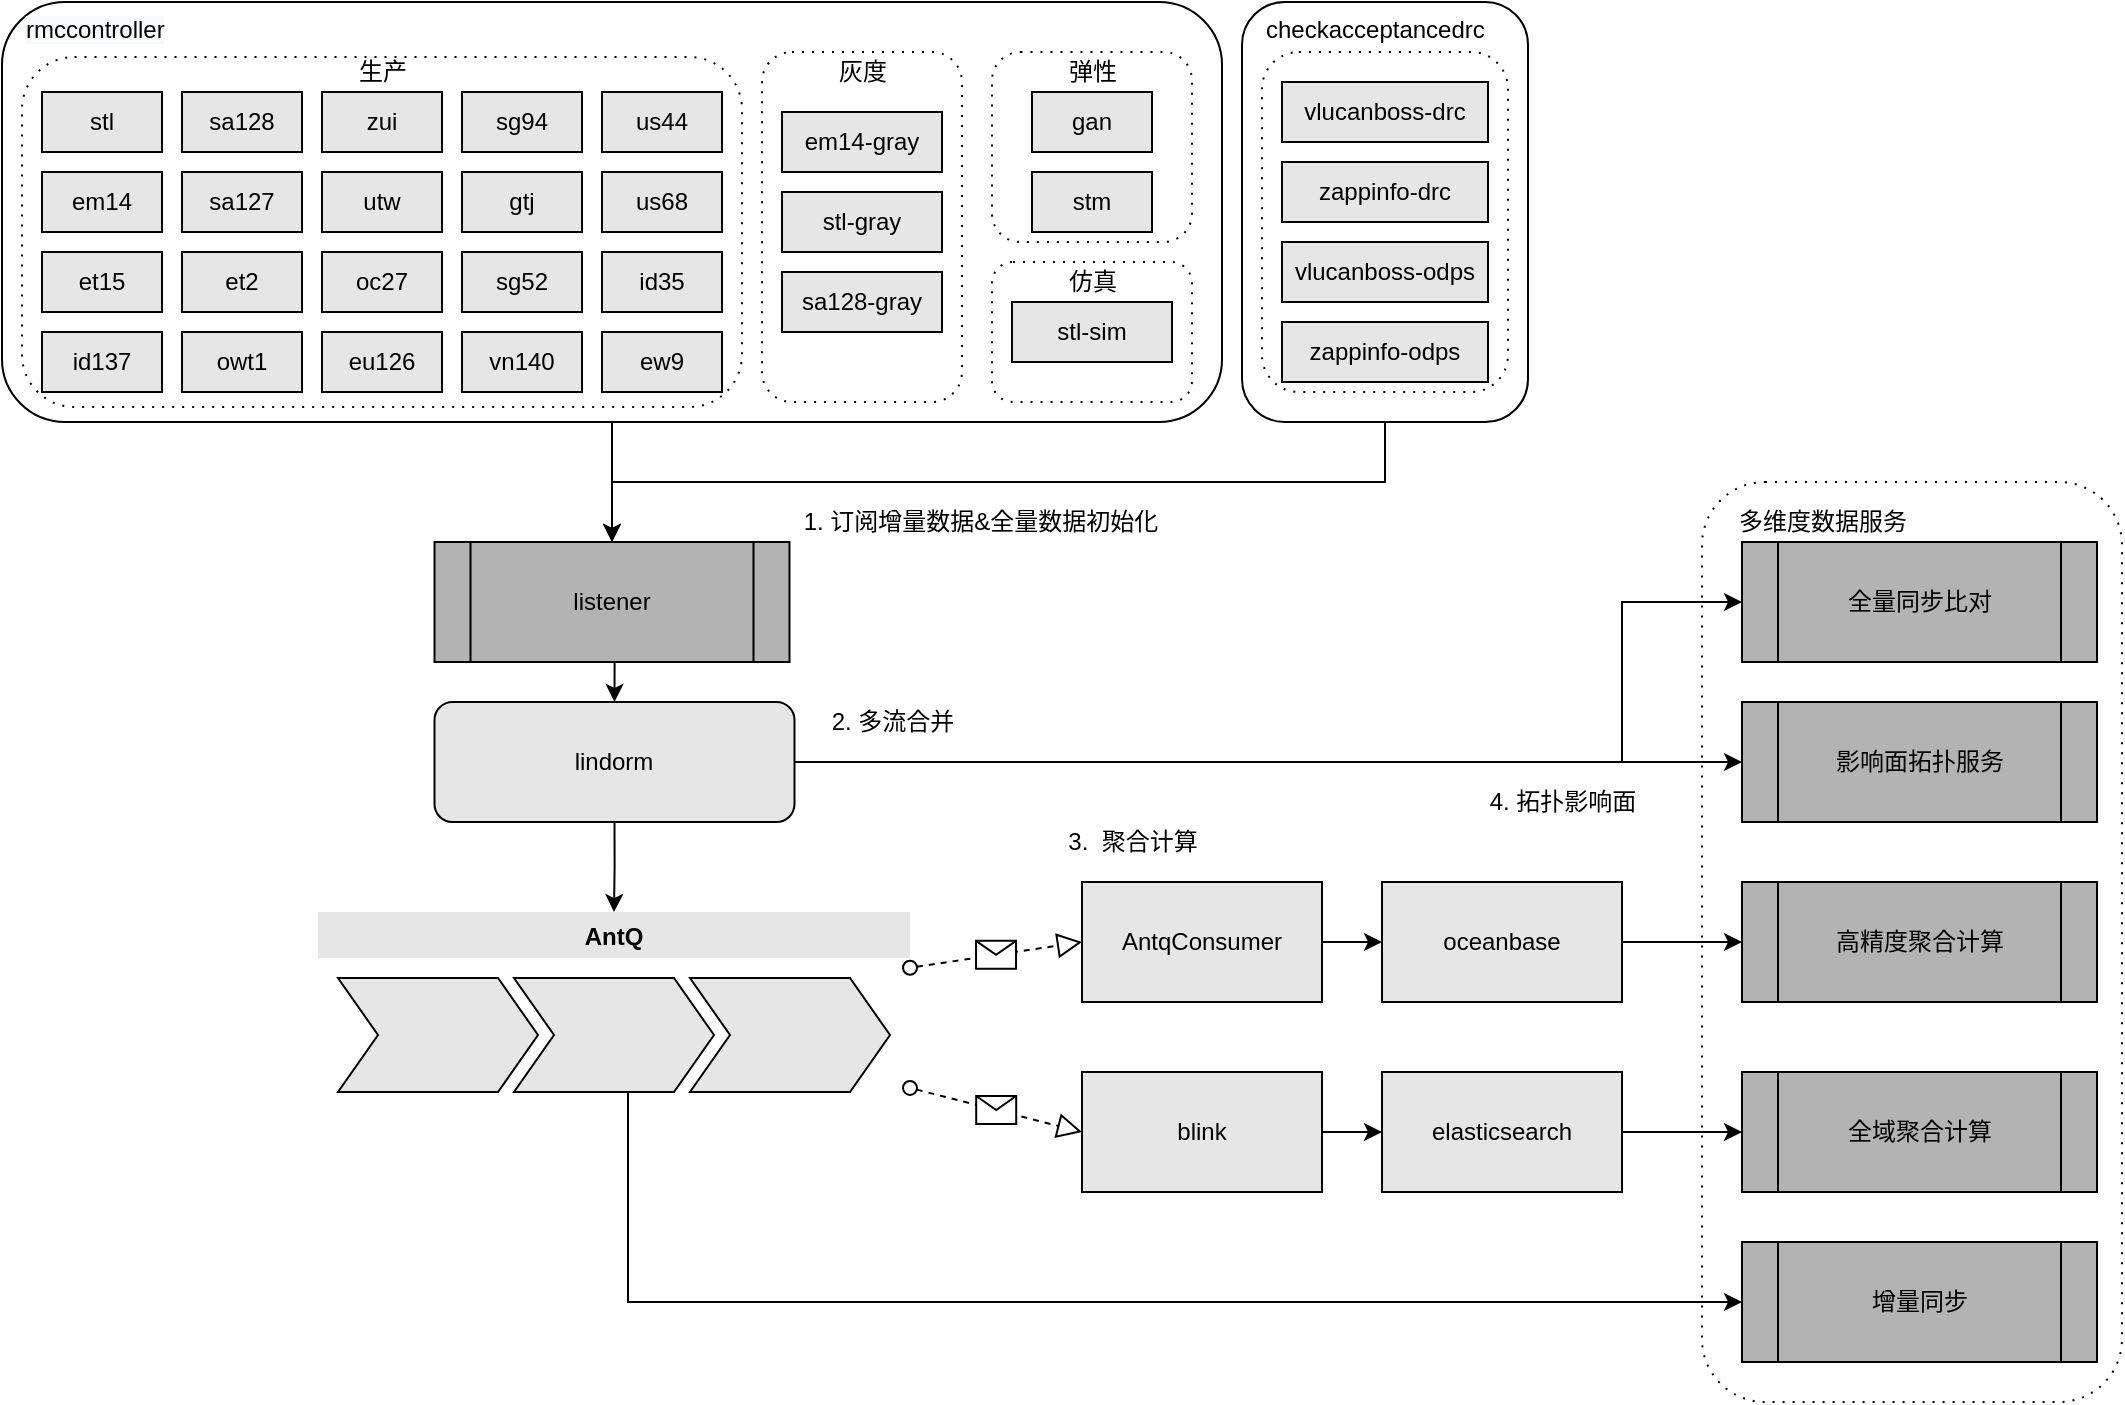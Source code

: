 <mxfile version="13.7.9" type="github">
  <diagram id="nsVZ0QjiAOskGajyH8Sn" name="Page-1">
    <mxGraphModel dx="2135" dy="1068" grid="1" gridSize="10" guides="1" tooltips="1" connect="1" arrows="1" fold="1" page="1" pageScale="1" pageWidth="827" pageHeight="1169" math="0" shadow="0">
      <root>
        <mxCell id="0" />
        <mxCell id="1" parent="0" />
        <mxCell id="PoibLMgNMMtjzj_5lVRd-1" value="" style="rounded=1;whiteSpace=wrap;html=1;" parent="1" vertex="1">
          <mxGeometry x="160" y="130" width="610" height="210" as="geometry" />
        </mxCell>
        <mxCell id="PoibLMgNMMtjzj_5lVRd-183" value="" style="shape=ext;rounded=1;html=1;whiteSpace=wrap;dashed=1;dashPattern=1 4;" parent="1" vertex="1">
          <mxGeometry x="170" y="157.5" width="360" height="175" as="geometry" />
        </mxCell>
        <mxCell id="PoibLMgNMMtjzj_5lVRd-179" style="edgeStyle=orthogonalEdgeStyle;rounded=0;orthogonalLoop=1;jettySize=auto;html=1;exitX=0.5;exitY=1;exitDx=0;exitDy=0;entryX=0.5;entryY=0;entryDx=0;entryDy=0;strokeColor=#000000;fillColor=#E6E6E6;" parent="1" source="PoibLMgNMMtjzj_5lVRd-1" target="PoibLMgNMMtjzj_5lVRd-172" edge="1">
          <mxGeometry relative="1" as="geometry" />
        </mxCell>
        <mxCell id="PoibLMgNMMtjzj_5lVRd-2" value="" style="shape=ext;rounded=1;html=1;whiteSpace=wrap;dashed=1;dashPattern=1 4;" parent="1" vertex="1">
          <mxGeometry x="655" y="260" width="100" height="70" as="geometry" />
        </mxCell>
        <mxCell id="PoibLMgNMMtjzj_5lVRd-3" value="" style="shape=ext;rounded=1;html=1;whiteSpace=wrap;dashed=1;dashPattern=1 4;" parent="1" vertex="1">
          <mxGeometry x="655" y="155" width="100" height="95" as="geometry" />
        </mxCell>
        <mxCell id="PoibLMgNMMtjzj_5lVRd-4" value="" style="shape=ext;rounded=1;html=1;whiteSpace=wrap;dashed=1;dashPattern=1 4;" parent="1" vertex="1">
          <mxGeometry x="540" y="155" width="100" height="175" as="geometry" />
        </mxCell>
        <mxCell id="PoibLMgNMMtjzj_5lVRd-5" value="" style="shape=ext;rounded=1;html=1;whiteSpace=wrap;dashed=1;dashPattern=1 4;" parent="1" vertex="1">
          <mxGeometry x="1010" y="370" width="210" height="460" as="geometry" />
        </mxCell>
        <mxCell id="PoibLMgNMMtjzj_5lVRd-6" value="gtj" style="rounded=0;whiteSpace=wrap;html=1;fillColor=#E6E6E6;" parent="1" vertex="1">
          <mxGeometry x="390" y="215" width="60" height="30" as="geometry" />
        </mxCell>
        <mxCell id="PoibLMgNMMtjzj_5lVRd-7" value="sa128" style="rounded=0;whiteSpace=wrap;html=1;fillColor=#E6E6E6;" parent="1" vertex="1">
          <mxGeometry x="250" y="175" width="60" height="30" as="geometry" />
        </mxCell>
        <mxCell id="PoibLMgNMMtjzj_5lVRd-8" value="ew9" style="rounded=0;whiteSpace=wrap;html=1;fillColor=#E6E6E6;" parent="1" vertex="1">
          <mxGeometry x="460" y="295" width="60" height="30" as="geometry" />
        </mxCell>
        <mxCell id="PoibLMgNMMtjzj_5lVRd-9" value="gan" style="rounded=0;whiteSpace=wrap;html=1;fillColor=#E6E6E6;" parent="1" vertex="1">
          <mxGeometry x="675" y="175" width="60" height="30" as="geometry" />
        </mxCell>
        <mxCell id="PoibLMgNMMtjzj_5lVRd-10" value="et2" style="rounded=0;whiteSpace=wrap;html=1;fillColor=#E6E6E6;" parent="1" vertex="1">
          <mxGeometry x="250" y="255" width="60" height="30" as="geometry" />
        </mxCell>
        <mxCell id="PoibLMgNMMtjzj_5lVRd-11" value="zui" style="rounded=0;whiteSpace=wrap;html=1;fillColor=#E6E6E6;" parent="1" vertex="1">
          <mxGeometry x="320" y="175" width="60" height="30" as="geometry" />
        </mxCell>
        <mxCell id="PoibLMgNMMtjzj_5lVRd-12" value="et15" style="rounded=0;whiteSpace=wrap;html=1;fillColor=#E6E6E6;" parent="1" vertex="1">
          <mxGeometry x="180" y="255" width="60" height="30" as="geometry" />
        </mxCell>
        <mxCell id="PoibLMgNMMtjzj_5lVRd-13" value="stl" style="rounded=0;whiteSpace=wrap;html=1;fillColor=#E6E6E6;" parent="1" vertex="1">
          <mxGeometry x="180" y="175" width="60" height="30" as="geometry" />
        </mxCell>
        <mxCell id="PoibLMgNMMtjzj_5lVRd-14" value="em14" style="rounded=0;whiteSpace=wrap;html=1;fillColor=#E6E6E6;" parent="1" vertex="1">
          <mxGeometry x="180" y="215" width="60" height="30" as="geometry" />
        </mxCell>
        <mxCell id="PoibLMgNMMtjzj_5lVRd-15" value="us68" style="rounded=0;whiteSpace=wrap;html=1;fillColor=#E6E6E6;" parent="1" vertex="1">
          <mxGeometry x="460" y="215" width="60" height="30" as="geometry" />
        </mxCell>
        <mxCell id="PoibLMgNMMtjzj_5lVRd-16" value="owt1" style="rounded=0;whiteSpace=wrap;html=1;fillColor=#E6E6E6;" parent="1" vertex="1">
          <mxGeometry x="250" y="295" width="60" height="30" as="geometry" />
        </mxCell>
        <mxCell id="PoibLMgNMMtjzj_5lVRd-17" value="id137" style="rounded=0;whiteSpace=wrap;html=1;fillColor=#E6E6E6;" parent="1" vertex="1">
          <mxGeometry x="180" y="295" width="60" height="30" as="geometry" />
        </mxCell>
        <mxCell id="PoibLMgNMMtjzj_5lVRd-18" value="id35" style="rounded=0;whiteSpace=wrap;html=1;fillColor=#E6E6E6;" parent="1" vertex="1">
          <mxGeometry x="460" y="255" width="60" height="30" as="geometry" />
        </mxCell>
        <mxCell id="PoibLMgNMMtjzj_5lVRd-19" value="oc27" style="rounded=0;whiteSpace=wrap;html=1;fillColor=#E6E6E6;" parent="1" vertex="1">
          <mxGeometry x="320" y="255" width="60" height="30" as="geometry" />
        </mxCell>
        <mxCell id="PoibLMgNMMtjzj_5lVRd-20" value="us44" style="rounded=0;whiteSpace=wrap;html=1;fillColor=#E6E6E6;" parent="1" vertex="1">
          <mxGeometry x="460" y="175" width="60" height="30" as="geometry" />
        </mxCell>
        <mxCell id="PoibLMgNMMtjzj_5lVRd-21" value="sg52" style="rounded=0;whiteSpace=wrap;html=1;fillColor=#E6E6E6;" parent="1" vertex="1">
          <mxGeometry x="390" y="255" width="60" height="30" as="geometry" />
        </mxCell>
        <mxCell id="PoibLMgNMMtjzj_5lVRd-22" value="vn140" style="rounded=0;whiteSpace=wrap;html=1;fillColor=#E6E6E6;" parent="1" vertex="1">
          <mxGeometry x="390" y="295" width="60" height="30" as="geometry" />
        </mxCell>
        <mxCell id="PoibLMgNMMtjzj_5lVRd-23" value="stm" style="rounded=0;whiteSpace=wrap;html=1;fillColor=#E6E6E6;" parent="1" vertex="1">
          <mxGeometry x="675" y="215" width="60" height="30" as="geometry" />
        </mxCell>
        <mxCell id="PoibLMgNMMtjzj_5lVRd-24" value="sa127" style="rounded=0;whiteSpace=wrap;html=1;fillColor=#E6E6E6;" parent="1" vertex="1">
          <mxGeometry x="250" y="215" width="60" height="30" as="geometry" />
        </mxCell>
        <mxCell id="PoibLMgNMMtjzj_5lVRd-25" value="sg94" style="rounded=0;whiteSpace=wrap;html=1;fillColor=#E6E6E6;" parent="1" vertex="1">
          <mxGeometry x="390" y="175" width="60" height="30" as="geometry" />
        </mxCell>
        <mxCell id="PoibLMgNMMtjzj_5lVRd-26" value="utw" style="rounded=0;whiteSpace=wrap;html=1;fillColor=#E6E6E6;" parent="1" vertex="1">
          <mxGeometry x="320" y="215" width="60" height="30" as="geometry" />
        </mxCell>
        <mxCell id="PoibLMgNMMtjzj_5lVRd-178" style="edgeStyle=orthogonalEdgeStyle;rounded=0;orthogonalLoop=1;jettySize=auto;html=1;exitX=1;exitY=0.5;exitDx=0;exitDy=0;entryX=0;entryY=0.5;entryDx=0;entryDy=0;strokeColor=#000000;fillColor=#E6E6E6;" parent="1" source="PoibLMgNMMtjzj_5lVRd-44" target="PoibLMgNMMtjzj_5lVRd-174" edge="1">
          <mxGeometry relative="1" as="geometry" />
        </mxCell>
        <mxCell id="PoibLMgNMMtjzj_5lVRd-44" value="oceanbase" style="whiteSpace=wrap;html=1;rounded=0;fillColor=#E6E6E6;" parent="1" vertex="1">
          <mxGeometry x="850" y="570" width="120" height="60" as="geometry" />
        </mxCell>
        <mxCell id="PoibLMgNMMtjzj_5lVRd-47" value="" style="edgeStyle=orthogonalEdgeStyle;rounded=0;orthogonalLoop=1;jettySize=auto;html=1;fillColor=#E6E6E6;" parent="1" source="PoibLMgNMMtjzj_5lVRd-48" target="PoibLMgNMMtjzj_5lVRd-50" edge="1">
          <mxGeometry relative="1" as="geometry" />
        </mxCell>
        <mxCell id="PoibLMgNMMtjzj_5lVRd-48" value="blink" style="whiteSpace=wrap;html=1;rounded=0;fillColor=#E6E6E6;" parent="1" vertex="1">
          <mxGeometry x="700" y="665" width="120" height="60" as="geometry" />
        </mxCell>
        <mxCell id="PoibLMgNMMtjzj_5lVRd-177" style="edgeStyle=orthogonalEdgeStyle;rounded=0;orthogonalLoop=1;jettySize=auto;html=1;exitX=1;exitY=0.5;exitDx=0;exitDy=0;entryX=0;entryY=0.5;entryDx=0;entryDy=0;strokeColor=#000000;fillColor=#E6E6E6;" parent="1" source="PoibLMgNMMtjzj_5lVRd-50" target="PoibLMgNMMtjzj_5lVRd-175" edge="1">
          <mxGeometry relative="1" as="geometry" />
        </mxCell>
        <mxCell id="PoibLMgNMMtjzj_5lVRd-50" value="elasticsearch" style="whiteSpace=wrap;html=1;rounded=0;fillColor=#E6E6E6;" parent="1" vertex="1">
          <mxGeometry x="850" y="665" width="120" height="60" as="geometry" />
        </mxCell>
        <mxCell id="PoibLMgNMMtjzj_5lVRd-115" style="edgeStyle=orthogonalEdgeStyle;rounded=0;orthogonalLoop=1;jettySize=auto;html=1;exitX=0.5;exitY=1;exitDx=0;exitDy=0;" parent="1" source="PoibLMgNMMtjzj_5lVRd-60" target="PoibLMgNMMtjzj_5lVRd-104" edge="1">
          <mxGeometry relative="1" as="geometry" />
        </mxCell>
        <mxCell id="PoibLMgNMMtjzj_5lVRd-171" style="edgeStyle=orthogonalEdgeStyle;rounded=0;orthogonalLoop=1;jettySize=auto;html=1;exitX=1;exitY=0.5;exitDx=0;exitDy=0;strokeColor=#000000;fillColor=#E6E6E6;entryX=0;entryY=0.5;entryDx=0;entryDy=0;" parent="1" source="PoibLMgNMMtjzj_5lVRd-60" target="PoibLMgNMMtjzj_5lVRd-173" edge="1">
          <mxGeometry relative="1" as="geometry">
            <mxPoint x="1170" y="539.862" as="targetPoint" />
          </mxGeometry>
        </mxCell>
        <mxCell id="IravUTmpIhsH4K6AYedB-5" style="edgeStyle=orthogonalEdgeStyle;rounded=0;orthogonalLoop=1;jettySize=auto;html=1;exitX=1;exitY=0.5;exitDx=0;exitDy=0;entryX=0;entryY=0.5;entryDx=0;entryDy=0;" edge="1" parent="1" source="PoibLMgNMMtjzj_5lVRd-60" target="IravUTmpIhsH4K6AYedB-4">
          <mxGeometry relative="1" as="geometry">
            <Array as="points">
              <mxPoint x="970" y="510" />
              <mxPoint x="970" y="430" />
            </Array>
          </mxGeometry>
        </mxCell>
        <mxCell id="PoibLMgNMMtjzj_5lVRd-60" value="lindorm" style="rounded=1;whiteSpace=wrap;html=1;fillColor=#E6E6E6;" parent="1" vertex="1">
          <mxGeometry x="376.25" y="480" width="180" height="60" as="geometry" />
        </mxCell>
        <mxCell id="PoibLMgNMMtjzj_5lVRd-67" value="&lt;div style=&quot;text-align: left&quot;&gt;&lt;br&gt;&lt;/div&gt;" style="text;html=1;align=center;verticalAlign=middle;resizable=0;points=[];autosize=1;" parent="1" vertex="1">
          <mxGeometry x="725" y="305" width="20" height="20" as="geometry" />
        </mxCell>
        <mxCell id="PoibLMgNMMtjzj_5lVRd-92" value="eu126" style="rounded=0;whiteSpace=wrap;html=1;fillColor=#E6E6E6;" parent="1" vertex="1">
          <mxGeometry x="320" y="295" width="60" height="30" as="geometry" />
        </mxCell>
        <mxCell id="PoibLMgNMMtjzj_5lVRd-93" value="em14-gray" style="rounded=0;whiteSpace=wrap;html=1;fillColor=#E6E6E6;" parent="1" vertex="1">
          <mxGeometry x="550" y="185" width="80" height="30" as="geometry" />
        </mxCell>
        <mxCell id="PoibLMgNMMtjzj_5lVRd-94" value="stl-gray" style="rounded=0;whiteSpace=wrap;html=1;fillColor=#E6E6E6;" parent="1" vertex="1">
          <mxGeometry x="550" y="225" width="80" height="30" as="geometry" />
        </mxCell>
        <mxCell id="PoibLMgNMMtjzj_5lVRd-95" value="sa128-gray" style="rounded=0;whiteSpace=wrap;html=1;fillColor=#E6E6E6;" parent="1" vertex="1">
          <mxGeometry x="550" y="265" width="80" height="30" as="geometry" />
        </mxCell>
        <mxCell id="PoibLMgNMMtjzj_5lVRd-96" value="stl-sim" style="rounded=0;whiteSpace=wrap;html=1;fillColor=#E6E6E6;" parent="1" vertex="1">
          <mxGeometry x="665" y="280" width="80" height="30" as="geometry" />
        </mxCell>
        <mxCell id="PoibLMgNMMtjzj_5lVRd-97" value="生产" style="text;html=1;align=center;verticalAlign=middle;resizable=0;points=[];autosize=1;" parent="1" vertex="1">
          <mxGeometry x="330" y="155" width="40" height="20" as="geometry" />
        </mxCell>
        <mxCell id="PoibLMgNMMtjzj_5lVRd-98" value="灰度" style="text;html=1;align=center;verticalAlign=middle;resizable=0;points=[];autosize=1;" parent="1" vertex="1">
          <mxGeometry x="570" y="155" width="40" height="20" as="geometry" />
        </mxCell>
        <mxCell id="PoibLMgNMMtjzj_5lVRd-99" value="弹性" style="text;html=1;align=center;verticalAlign=middle;resizable=0;points=[];autosize=1;" parent="1" vertex="1">
          <mxGeometry x="685" y="155" width="40" height="20" as="geometry" />
        </mxCell>
        <mxCell id="PoibLMgNMMtjzj_5lVRd-100" value="仿真" style="text;html=1;align=center;verticalAlign=middle;resizable=0;points=[];autosize=1;" parent="1" vertex="1">
          <mxGeometry x="685" y="260" width="40" height="20" as="geometry" />
        </mxCell>
        <mxCell id="PoibLMgNMMtjzj_5lVRd-119" value="&lt;meta charset=&quot;utf-8&quot;&gt;&lt;span style=&quot;color: rgb(0, 0, 0); font-family: helvetica; font-size: 12px; font-style: normal; font-weight: 400; letter-spacing: normal; text-align: center; text-indent: 0px; text-transform: none; word-spacing: 0px; background-color: rgb(248, 249, 250); display: inline; float: none;&quot;&gt;rmccontroller&lt;/span&gt;" style="text;whiteSpace=wrap;html=1;" parent="1" vertex="1">
          <mxGeometry x="170" y="130" width="90" height="30" as="geometry" />
        </mxCell>
        <mxCell id="PoibLMgNMMtjzj_5lVRd-180" style="edgeStyle=orthogonalEdgeStyle;rounded=0;orthogonalLoop=1;jettySize=auto;html=1;exitX=0.5;exitY=1;exitDx=0;exitDy=0;entryX=0.5;entryY=0;entryDx=0;entryDy=0;strokeColor=#000000;fillColor=#E6E6E6;" parent="1" source="PoibLMgNMMtjzj_5lVRd-120" target="PoibLMgNMMtjzj_5lVRd-172" edge="1">
          <mxGeometry relative="1" as="geometry" />
        </mxCell>
        <mxCell id="PoibLMgNMMtjzj_5lVRd-120" value="" style="rounded=1;whiteSpace=wrap;html=1;" parent="1" vertex="1">
          <mxGeometry x="780" y="130" width="143" height="210" as="geometry" />
        </mxCell>
        <mxCell id="PoibLMgNMMtjzj_5lVRd-124" value="" style="shape=ext;rounded=1;html=1;whiteSpace=wrap;dashed=1;dashPattern=1 4;" parent="1" vertex="1">
          <mxGeometry x="790" y="155" width="123" height="170" as="geometry" />
        </mxCell>
        <mxCell id="PoibLMgNMMtjzj_5lVRd-132" value="vlucanboss-drc" style="rounded=0;whiteSpace=wrap;html=1;fillColor=#E6E6E6;" parent="1" vertex="1">
          <mxGeometry x="800" y="170" width="103" height="30" as="geometry" />
        </mxCell>
        <mxCell id="PoibLMgNMMtjzj_5lVRd-133" value="zappinfo-drc" style="rounded=0;whiteSpace=wrap;html=1;fillColor=#E6E6E6;" parent="1" vertex="1">
          <mxGeometry x="800" y="210" width="103" height="30" as="geometry" />
        </mxCell>
        <mxCell id="PoibLMgNMMtjzj_5lVRd-156" value="&lt;font style=&quot;font-size: 12px&quot;&gt;&lt;span style=&quot;background-color: rgb(255 , 255 , 255)&quot;&gt;checkacceptancedrc&lt;/span&gt;&lt;/font&gt;" style="text;whiteSpace=wrap;html=1;" parent="1" vertex="1">
          <mxGeometry x="790" y="130" width="90" height="30" as="geometry" />
        </mxCell>
        <mxCell id="PoibLMgNMMtjzj_5lVRd-157" value="" style="startArrow=oval;startFill=0;startSize=7;endArrow=block;endFill=0;endSize=10;dashed=1;html=1;strokeColor=#000000;fillColor=#E6E6E6;entryX=0;entryY=0.5;entryDx=0;entryDy=0;" parent="1" source="PoibLMgNMMtjzj_5lVRd-104" edge="1" target="PoibLMgNMMtjzj_5lVRd-159">
          <mxGeometry relative="1" as="geometry">
            <mxPoint x="860" y="500" as="sourcePoint" />
            <mxPoint x="780" y="640" as="targetPoint" />
          </mxGeometry>
        </mxCell>
        <mxCell id="PoibLMgNMMtjzj_5lVRd-158" value="" style="shape=message;html=1;outlineConnect=0;" parent="PoibLMgNMMtjzj_5lVRd-157" vertex="1">
          <mxGeometry width="20" height="14" relative="1" as="geometry">
            <mxPoint x="-10" y="-7" as="offset" />
          </mxGeometry>
        </mxCell>
        <mxCell id="PoibLMgNMMtjzj_5lVRd-163" style="edgeStyle=orthogonalEdgeStyle;rounded=0;orthogonalLoop=1;jettySize=auto;html=1;exitX=1;exitY=0.5;exitDx=0;exitDy=0;entryX=0;entryY=0.5;entryDx=0;entryDy=0;strokeColor=#000000;fillColor=#E6E6E6;" parent="1" source="PoibLMgNMMtjzj_5lVRd-159" target="PoibLMgNMMtjzj_5lVRd-44" edge="1">
          <mxGeometry relative="1" as="geometry" />
        </mxCell>
        <mxCell id="PoibLMgNMMtjzj_5lVRd-159" value="AntqConsumer" style="whiteSpace=wrap;html=1;rounded=0;fillColor=#E6E6E6;" parent="1" vertex="1">
          <mxGeometry x="700" y="570" width="120" height="60" as="geometry" />
        </mxCell>
        <mxCell id="PoibLMgNMMtjzj_5lVRd-164" value="vlucanboss-odps" style="rounded=0;whiteSpace=wrap;html=1;fillColor=#E6E6E6;" parent="1" vertex="1">
          <mxGeometry x="800" y="250" width="103" height="30" as="geometry" />
        </mxCell>
        <mxCell id="PoibLMgNMMtjzj_5lVRd-165" value="zappinfo-odps" style="rounded=0;whiteSpace=wrap;html=1;fillColor=#E6E6E6;" parent="1" vertex="1">
          <mxGeometry x="800" y="290" width="103" height="30" as="geometry" />
        </mxCell>
        <mxCell id="PoibLMgNMMtjzj_5lVRd-181" style="edgeStyle=orthogonalEdgeStyle;rounded=0;orthogonalLoop=1;jettySize=auto;html=1;exitX=0.5;exitY=1;exitDx=0;exitDy=0;entryX=0.5;entryY=0;entryDx=0;entryDy=0;strokeColor=#000000;fillColor=#E6E6E6;" parent="1" source="PoibLMgNMMtjzj_5lVRd-172" target="PoibLMgNMMtjzj_5lVRd-60" edge="1">
          <mxGeometry relative="1" as="geometry" />
        </mxCell>
        <mxCell id="PoibLMgNMMtjzj_5lVRd-172" value="&lt;span&gt;listener&lt;/span&gt;" style="shape=process;whiteSpace=wrap;html=1;backgroundOutline=1;strokeColor=#000000;fillColor=#B3B3B3;" parent="1" vertex="1">
          <mxGeometry x="376.25" y="400" width="177.5" height="60" as="geometry" />
        </mxCell>
        <mxCell id="PoibLMgNMMtjzj_5lVRd-173" value="&lt;span&gt;影响面拓扑服务&lt;/span&gt;" style="shape=process;whiteSpace=wrap;html=1;backgroundOutline=1;strokeColor=#000000;fillColor=#B3B3B3;" parent="1" vertex="1">
          <mxGeometry x="1030" y="480" width="177.5" height="60" as="geometry" />
        </mxCell>
        <mxCell id="PoibLMgNMMtjzj_5lVRd-174" value="&lt;span&gt;高精度聚合计算&lt;/span&gt;" style="shape=process;whiteSpace=wrap;html=1;backgroundOutline=1;strokeColor=#000000;fillColor=#B3B3B3;" parent="1" vertex="1">
          <mxGeometry x="1030" y="570" width="177.5" height="60" as="geometry" />
        </mxCell>
        <mxCell id="PoibLMgNMMtjzj_5lVRd-175" value="全域聚合计算" style="shape=process;whiteSpace=wrap;html=1;backgroundOutline=1;strokeColor=#000000;fillColor=#B3B3B3;" parent="1" vertex="1">
          <mxGeometry x="1030" y="665" width="177.5" height="60" as="geometry" />
        </mxCell>
        <mxCell id="PoibLMgNMMtjzj_5lVRd-176" value="&lt;span&gt;增量同步&lt;/span&gt;" style="shape=process;whiteSpace=wrap;html=1;backgroundOutline=1;strokeColor=#000000;fillColor=#B3B3B3;" parent="1" vertex="1">
          <mxGeometry x="1030" y="750" width="177.5" height="60" as="geometry" />
        </mxCell>
        <mxCell id="PoibLMgNMMtjzj_5lVRd-182" style="edgeStyle=orthogonalEdgeStyle;rounded=0;orthogonalLoop=1;jettySize=auto;html=1;entryX=0;entryY=0.5;entryDx=0;entryDy=0;strokeColor=#000000;fillColor=#E6E6E6;" parent="1" source="PoibLMgNMMtjzj_5lVRd-106" target="PoibLMgNMMtjzj_5lVRd-176" edge="1">
          <mxGeometry relative="1" as="geometry">
            <Array as="points">
              <mxPoint x="473" y="780" />
            </Array>
          </mxGeometry>
        </mxCell>
        <mxCell id="PoibLMgNMMtjzj_5lVRd-104" value="AntQ" style="swimlane;childLayout=stackLayout;horizontal=1;fillColor=#E6E6E6;horizontalStack=1;resizeParent=1;resizeParentMax=0;resizeLast=0;collapsible=0;strokeColor=none;stackBorder=10;stackSpacing=-12;resizable=1;align=center;points=[];fontColor=#000000;" parent="1" vertex="1">
          <mxGeometry x="318" y="585" width="296" height="100" as="geometry" />
        </mxCell>
        <mxCell id="PoibLMgNMMtjzj_5lVRd-105" value="" style="shape=step;perimeter=stepPerimeter;fixedSize=1;points=[];fillColor=#E6E6E6;" parent="PoibLMgNMMtjzj_5lVRd-104" vertex="1">
          <mxGeometry x="10" y="33" width="100" height="57" as="geometry" />
        </mxCell>
        <mxCell id="PoibLMgNMMtjzj_5lVRd-106" value="" style="shape=step;perimeter=stepPerimeter;fixedSize=1;points=[];fillColor=#E6E6E6;" parent="PoibLMgNMMtjzj_5lVRd-104" vertex="1">
          <mxGeometry x="98" y="33" width="100" height="57" as="geometry" />
        </mxCell>
        <mxCell id="PoibLMgNMMtjzj_5lVRd-107" value="" style="shape=step;perimeter=stepPerimeter;fixedSize=1;points=[];fillColor=#E6E6E6;" parent="PoibLMgNMMtjzj_5lVRd-104" vertex="1">
          <mxGeometry x="186" y="33" width="100" height="57" as="geometry" />
        </mxCell>
        <mxCell id="PoibLMgNMMtjzj_5lVRd-185" value="多维度数据服务" style="text;html=1;align=center;verticalAlign=middle;resizable=0;points=[];autosize=1;" parent="1" vertex="1">
          <mxGeometry x="1020" y="380" width="100" height="20" as="geometry" />
        </mxCell>
        <mxCell id="IravUTmpIhsH4K6AYedB-1" value="1. 订阅增量数据&amp;amp;全量数据初始化" style="text;html=1;align=center;verticalAlign=middle;resizable=0;points=[];autosize=1;" vertex="1" parent="1">
          <mxGeometry x="553.75" y="380" width="190" height="20" as="geometry" />
        </mxCell>
        <mxCell id="IravUTmpIhsH4K6AYedB-2" value="2. 多流合并" style="text;html=1;align=center;verticalAlign=middle;resizable=0;points=[];autosize=1;" vertex="1" parent="1">
          <mxGeometry x="565" y="480" width="80" height="20" as="geometry" />
        </mxCell>
        <mxCell id="IravUTmpIhsH4K6AYedB-3" value="3.&amp;nbsp; 聚合计算" style="text;html=1;align=center;verticalAlign=middle;resizable=0;points=[];autosize=1;" vertex="1" parent="1">
          <mxGeometry x="685" y="540" width="80" height="20" as="geometry" />
        </mxCell>
        <mxCell id="IravUTmpIhsH4K6AYedB-4" value="&lt;span&gt;全量同步比对&lt;/span&gt;" style="shape=process;whiteSpace=wrap;html=1;backgroundOutline=1;strokeColor=#000000;fillColor=#B3B3B3;" vertex="1" parent="1">
          <mxGeometry x="1030" y="400" width="177.5" height="60" as="geometry" />
        </mxCell>
        <mxCell id="IravUTmpIhsH4K6AYedB-6" value="" style="startArrow=oval;startFill=0;startSize=7;endArrow=block;endFill=0;endSize=10;dashed=1;html=1;strokeColor=#000000;fillColor=#E6E6E6;entryX=0;entryY=0.5;entryDx=0;entryDy=0;" edge="1" parent="1" source="PoibLMgNMMtjzj_5lVRd-104" target="PoibLMgNMMtjzj_5lVRd-48">
          <mxGeometry relative="1" as="geometry">
            <mxPoint x="624" y="629.491" as="sourcePoint" />
            <mxPoint x="810" y="610" as="targetPoint" />
          </mxGeometry>
        </mxCell>
        <mxCell id="IravUTmpIhsH4K6AYedB-7" value="" style="shape=message;html=1;outlineConnect=0;" vertex="1" parent="IravUTmpIhsH4K6AYedB-6">
          <mxGeometry width="20" height="14" relative="1" as="geometry">
            <mxPoint x="-10" y="-7" as="offset" />
          </mxGeometry>
        </mxCell>
        <mxCell id="IravUTmpIhsH4K6AYedB-8" value="4. 拓扑影响面" style="text;html=1;align=center;verticalAlign=middle;resizable=0;points=[];autosize=1;" vertex="1" parent="1">
          <mxGeometry x="895" y="520" width="90" height="20" as="geometry" />
        </mxCell>
      </root>
    </mxGraphModel>
  </diagram>
</mxfile>
